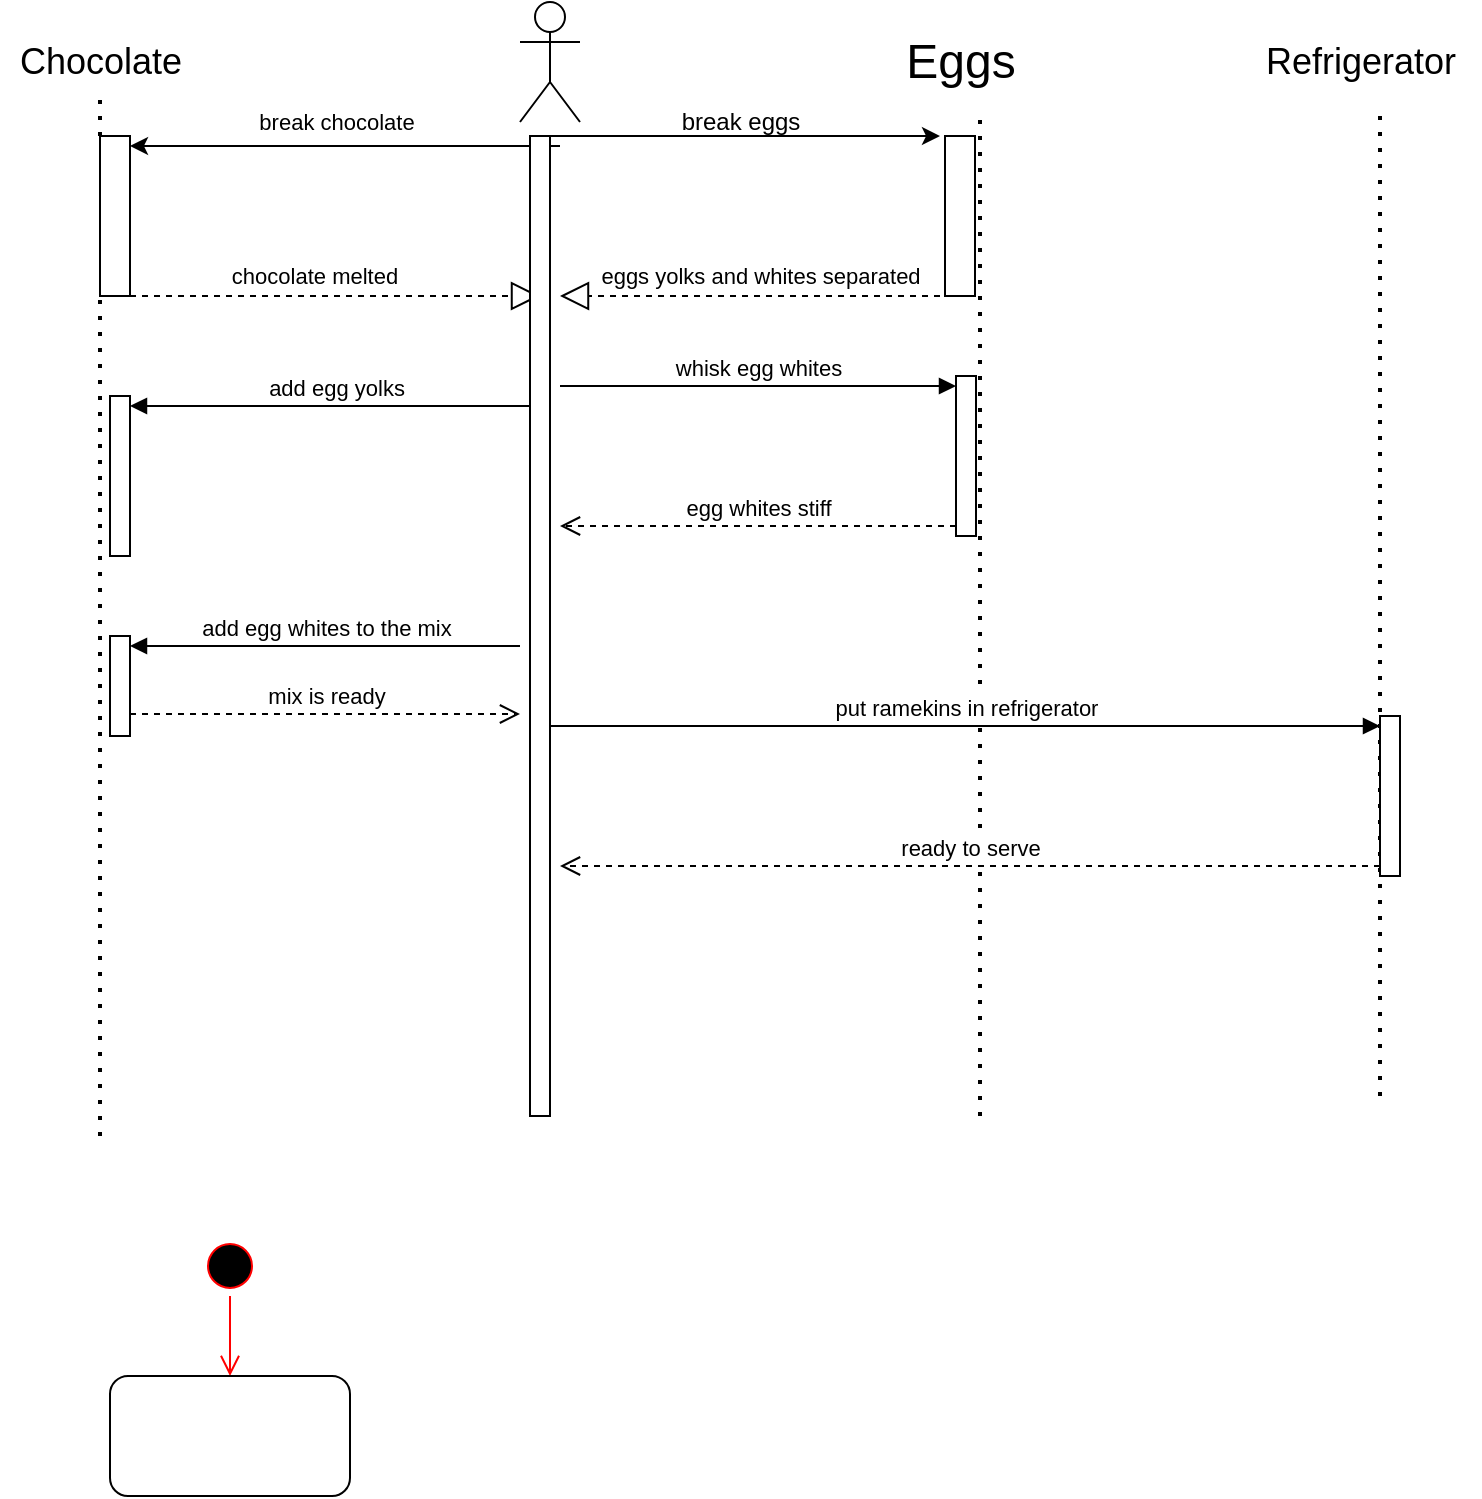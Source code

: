 <mxfile version="28.1.2">
  <diagram name="Page-1" id="13uJXcS3f1DJ-MSlAw2y">
    <mxGraphModel dx="1425" dy="916" grid="1" gridSize="10" guides="1" tooltips="1" connect="1" arrows="1" fold="1" page="1" pageScale="1" pageWidth="827" pageHeight="1169" math="0" shadow="0">
      <root>
        <mxCell id="0" />
        <mxCell id="1" parent="0" />
        <mxCell id="l150wmNKyCZO7CX6cOHq-1" value="" style="endArrow=none;dashed=1;html=1;dashPattern=1 3;strokeWidth=2;rounded=0;" edge="1" parent="1" source="l150wmNKyCZO7CX6cOHq-6">
          <mxGeometry width="50" height="50" relative="1" as="geometry">
            <mxPoint x="120" y="440" as="sourcePoint" />
            <mxPoint x="120" y="80" as="targetPoint" />
          </mxGeometry>
        </mxCell>
        <mxCell id="l150wmNKyCZO7CX6cOHq-2" value="&lt;font style=&quot;font-size: 18px;&quot;&gt;Chocolate&lt;/font&gt;" style="text;html=1;align=center;verticalAlign=middle;resizable=0;points=[];autosize=1;strokeColor=none;fillColor=none;" vertex="1" parent="1">
          <mxGeometry x="70" y="43" width="100" height="40" as="geometry" />
        </mxCell>
        <mxCell id="l150wmNKyCZO7CX6cOHq-3" value="" style="endArrow=none;dashed=1;html=1;dashPattern=1 3;strokeWidth=2;rounded=0;" edge="1" parent="1">
          <mxGeometry width="50" height="50" relative="1" as="geometry">
            <mxPoint x="560" y="590" as="sourcePoint" />
            <mxPoint x="560" y="90" as="targetPoint" />
          </mxGeometry>
        </mxCell>
        <mxCell id="l150wmNKyCZO7CX6cOHq-4" value="&lt;font style=&quot;font-size: 24px;&quot;&gt;Eggs&lt;/font&gt;" style="text;html=1;align=center;verticalAlign=middle;resizable=0;points=[];autosize=1;strokeColor=none;fillColor=none;" vertex="1" parent="1">
          <mxGeometry x="510" y="43" width="80" height="40" as="geometry" />
        </mxCell>
        <mxCell id="l150wmNKyCZO7CX6cOHq-5" value="" style="endArrow=none;dashed=1;html=1;dashPattern=1 3;strokeWidth=2;rounded=0;" edge="1" parent="1" target="l150wmNKyCZO7CX6cOHq-6">
          <mxGeometry width="50" height="50" relative="1" as="geometry">
            <mxPoint x="120" y="600" as="sourcePoint" />
            <mxPoint x="120" y="80" as="targetPoint" />
          </mxGeometry>
        </mxCell>
        <mxCell id="l150wmNKyCZO7CX6cOHq-6" value="" style="html=1;points=[[0,0,0,0,5],[0,1,0,0,-5],[1,0,0,0,5],[1,1,0,0,-5]];perimeter=orthogonalPerimeter;outlineConnect=0;targetShapes=umlLifeline;portConstraint=eastwest;newEdgeStyle={&quot;curved&quot;:0,&quot;rounded&quot;:0};" vertex="1" parent="1">
          <mxGeometry x="120" y="100" width="15" height="80" as="geometry" />
        </mxCell>
        <mxCell id="l150wmNKyCZO7CX6cOHq-9" value="" style="shape=umlActor;verticalLabelPosition=bottom;verticalAlign=top;html=1;outlineConnect=0;" vertex="1" parent="1">
          <mxGeometry x="330" y="33" width="30" height="60" as="geometry" />
        </mxCell>
        <mxCell id="l150wmNKyCZO7CX6cOHq-10" value="" style="endArrow=none;dashed=1;html=1;dashPattern=1 3;strokeWidth=2;rounded=0;" edge="1" parent="1" source="l150wmNKyCZO7CX6cOHq-27">
          <mxGeometry width="50" height="50" relative="1" as="geometry">
            <mxPoint x="344.5" y="440" as="sourcePoint" />
            <mxPoint x="344.5" y="100" as="targetPoint" />
          </mxGeometry>
        </mxCell>
        <mxCell id="l150wmNKyCZO7CX6cOHq-11" value="" style="endArrow=classic;html=1;rounded=0;entryX=1;entryY=0;entryDx=0;entryDy=5;entryPerimeter=0;" edge="1" parent="1" target="l150wmNKyCZO7CX6cOHq-6">
          <mxGeometry width="50" height="50" relative="1" as="geometry">
            <mxPoint x="350" y="105" as="sourcePoint" />
            <mxPoint x="310" y="110" as="targetPoint" />
          </mxGeometry>
        </mxCell>
        <mxCell id="l150wmNKyCZO7CX6cOHq-19" value="break chocolate" style="edgeLabel;html=1;align=center;verticalAlign=middle;resizable=0;points=[];" vertex="1" connectable="0" parent="l150wmNKyCZO7CX6cOHq-11">
          <mxGeometry x="-0.009" y="-4" relative="1" as="geometry">
            <mxPoint x="-6" y="-8" as="offset" />
          </mxGeometry>
        </mxCell>
        <mxCell id="l150wmNKyCZO7CX6cOHq-12" value="" style="endArrow=block;dashed=1;endFill=0;endSize=12;html=1;rounded=0;" edge="1" parent="1" source="l150wmNKyCZO7CX6cOHq-6">
          <mxGeometry width="160" relative="1" as="geometry">
            <mxPoint x="180" y="180" as="sourcePoint" />
            <mxPoint x="340" y="180" as="targetPoint" />
          </mxGeometry>
        </mxCell>
        <mxCell id="l150wmNKyCZO7CX6cOHq-13" value="chocolate melted" style="edgeLabel;html=1;align=center;verticalAlign=middle;resizable=0;points=[];" vertex="1" connectable="0" parent="l150wmNKyCZO7CX6cOHq-12">
          <mxGeometry x="-0.23" y="4" relative="1" as="geometry">
            <mxPoint x="13" y="-6" as="offset" />
          </mxGeometry>
        </mxCell>
        <mxCell id="l150wmNKyCZO7CX6cOHq-14" value="" style="html=1;points=[[0,0,0,0,5],[0,1,0,0,-5],[1,0,0,0,5],[1,1,0,0,-5]];perimeter=orthogonalPerimeter;outlineConnect=0;targetShapes=umlLifeline;portConstraint=eastwest;newEdgeStyle={&quot;curved&quot;:0,&quot;rounded&quot;:0};" vertex="1" parent="1">
          <mxGeometry x="542.5" y="100" width="15" height="80" as="geometry" />
        </mxCell>
        <mxCell id="l150wmNKyCZO7CX6cOHq-15" value="" style="endArrow=classic;html=1;rounded=0;" edge="1" parent="1">
          <mxGeometry width="50" height="50" relative="1" as="geometry">
            <mxPoint x="340" y="100" as="sourcePoint" />
            <mxPoint x="540" y="100" as="targetPoint" />
          </mxGeometry>
        </mxCell>
        <mxCell id="l150wmNKyCZO7CX6cOHq-16" value="" style="html=1;points=[[0,0,0,0,5],[0,1,0,0,-5],[1,0,0,0,5],[1,1,0,0,-5]];perimeter=orthogonalPerimeter;outlineConnect=0;targetShapes=umlLifeline;portConstraint=eastwest;newEdgeStyle={&quot;curved&quot;:0,&quot;rounded&quot;:0};" vertex="1" parent="1">
          <mxGeometry x="125" y="230" width="10" height="80" as="geometry" />
        </mxCell>
        <mxCell id="l150wmNKyCZO7CX6cOHq-17" value="add egg yolks" style="html=1;verticalAlign=bottom;endArrow=block;curved=0;rounded=0;entryX=1;entryY=0;entryDx=0;entryDy=5;" edge="1" target="l150wmNKyCZO7CX6cOHq-16" parent="1">
          <mxGeometry relative="1" as="geometry">
            <mxPoint x="340" y="235" as="sourcePoint" />
          </mxGeometry>
        </mxCell>
        <mxCell id="l150wmNKyCZO7CX6cOHq-20" value="break eggs" style="text;html=1;align=center;verticalAlign=middle;resizable=0;points=[];autosize=1;strokeColor=none;fillColor=none;" vertex="1" parent="1">
          <mxGeometry x="400" y="78" width="80" height="30" as="geometry" />
        </mxCell>
        <mxCell id="l150wmNKyCZO7CX6cOHq-21" value="" style="endArrow=block;dashed=1;endFill=0;endSize=12;html=1;rounded=0;" edge="1" parent="1">
          <mxGeometry width="160" relative="1" as="geometry">
            <mxPoint x="540" y="180" as="sourcePoint" />
            <mxPoint x="350" y="180" as="targetPoint" />
          </mxGeometry>
        </mxCell>
        <mxCell id="l150wmNKyCZO7CX6cOHq-22" value="eggs yolks and whites separated" style="edgeLabel;html=1;align=center;verticalAlign=middle;resizable=0;points=[];" vertex="1" connectable="0" parent="l150wmNKyCZO7CX6cOHq-21">
          <mxGeometry y="-2" relative="1" as="geometry">
            <mxPoint x="5" y="-8" as="offset" />
          </mxGeometry>
        </mxCell>
        <mxCell id="l150wmNKyCZO7CX6cOHq-23" value="" style="html=1;points=[[0,0,0,0,5],[0,1,0,0,-5],[1,0,0,0,5],[1,1,0,0,-5]];perimeter=orthogonalPerimeter;outlineConnect=0;targetShapes=umlLifeline;portConstraint=eastwest;newEdgeStyle={&quot;curved&quot;:0,&quot;rounded&quot;:0};" vertex="1" parent="1">
          <mxGeometry x="548" y="220" width="10" height="80" as="geometry" />
        </mxCell>
        <mxCell id="l150wmNKyCZO7CX6cOHq-24" value="whisk egg whites" style="html=1;verticalAlign=bottom;endArrow=block;curved=0;rounded=0;entryX=0;entryY=0;entryDx=0;entryDy=5;" edge="1" target="l150wmNKyCZO7CX6cOHq-23" parent="1">
          <mxGeometry relative="1" as="geometry">
            <mxPoint x="350" y="225" as="sourcePoint" />
          </mxGeometry>
        </mxCell>
        <mxCell id="l150wmNKyCZO7CX6cOHq-25" value="egg whites stiff" style="html=1;verticalAlign=bottom;endArrow=open;dashed=1;endSize=8;curved=0;rounded=0;exitX=0;exitY=1;exitDx=0;exitDy=-5;" edge="1" source="l150wmNKyCZO7CX6cOHq-23" parent="1">
          <mxGeometry relative="1" as="geometry">
            <mxPoint x="350" y="295" as="targetPoint" />
          </mxGeometry>
        </mxCell>
        <mxCell id="l150wmNKyCZO7CX6cOHq-26" value="" style="endArrow=none;dashed=1;html=1;dashPattern=1 3;strokeWidth=2;rounded=0;" edge="1" parent="1" target="l150wmNKyCZO7CX6cOHq-27">
          <mxGeometry width="50" height="50" relative="1" as="geometry">
            <mxPoint x="344.5" y="440" as="sourcePoint" />
            <mxPoint x="344.5" y="100" as="targetPoint" />
          </mxGeometry>
        </mxCell>
        <mxCell id="l150wmNKyCZO7CX6cOHq-27" value="" style="html=1;points=[[0,0,0,0,5],[0,1,0,0,-5],[1,0,0,0,5],[1,1,0,0,-5]];perimeter=orthogonalPerimeter;outlineConnect=0;targetShapes=umlLifeline;portConstraint=eastwest;newEdgeStyle={&quot;curved&quot;:0,&quot;rounded&quot;:0};" vertex="1" parent="1">
          <mxGeometry x="335" y="100" width="10" height="490" as="geometry" />
        </mxCell>
        <mxCell id="l150wmNKyCZO7CX6cOHq-28" value="" style="html=1;points=[[0,0,0,0,5],[0,1,0,0,-5],[1,0,0,0,5],[1,1,0,0,-5]];perimeter=orthogonalPerimeter;outlineConnect=0;targetShapes=umlLifeline;portConstraint=eastwest;newEdgeStyle={&quot;curved&quot;:0,&quot;rounded&quot;:0};" vertex="1" parent="1">
          <mxGeometry x="125" y="350" width="10" height="50" as="geometry" />
        </mxCell>
        <mxCell id="l150wmNKyCZO7CX6cOHq-29" value="add egg whites to the mix" style="html=1;verticalAlign=bottom;endArrow=block;curved=0;rounded=0;entryX=1;entryY=0;entryDx=0;entryDy=5;" edge="1" target="l150wmNKyCZO7CX6cOHq-28" parent="1">
          <mxGeometry relative="1" as="geometry">
            <mxPoint x="330" y="355" as="sourcePoint" />
          </mxGeometry>
        </mxCell>
        <mxCell id="l150wmNKyCZO7CX6cOHq-36" value="&lt;font style=&quot;font-size: 18px;&quot;&gt;Refrigerator&lt;/font&gt;" style="text;html=1;align=center;verticalAlign=middle;resizable=0;points=[];autosize=1;strokeColor=none;fillColor=none;" vertex="1" parent="1">
          <mxGeometry x="690" y="43" width="120" height="40" as="geometry" />
        </mxCell>
        <mxCell id="l150wmNKyCZO7CX6cOHq-37" value="" style="endArrow=none;dashed=1;html=1;dashPattern=1 3;strokeWidth=2;rounded=0;" edge="1" parent="1">
          <mxGeometry width="50" height="50" relative="1" as="geometry">
            <mxPoint x="760" y="580" as="sourcePoint" />
            <mxPoint x="760" y="90" as="targetPoint" />
          </mxGeometry>
        </mxCell>
        <mxCell id="l150wmNKyCZO7CX6cOHq-38" value="" style="html=1;points=[[0,0,0,0,5],[0,1,0,0,-5],[1,0,0,0,5],[1,1,0,0,-5]];perimeter=orthogonalPerimeter;outlineConnect=0;targetShapes=umlLifeline;portConstraint=eastwest;newEdgeStyle={&quot;curved&quot;:0,&quot;rounded&quot;:0};" vertex="1" parent="1">
          <mxGeometry x="760" y="390" width="10" height="80" as="geometry" />
        </mxCell>
        <mxCell id="l150wmNKyCZO7CX6cOHq-39" value="put ramekins in refrigerator" style="html=1;verticalAlign=bottom;endArrow=block;curved=0;rounded=0;entryX=0;entryY=0;entryDx=0;entryDy=5;" edge="1" target="l150wmNKyCZO7CX6cOHq-38" parent="1" source="l150wmNKyCZO7CX6cOHq-27">
          <mxGeometry relative="1" as="geometry">
            <mxPoint x="690" y="395" as="sourcePoint" />
          </mxGeometry>
        </mxCell>
        <mxCell id="l150wmNKyCZO7CX6cOHq-40" value="ready to serve" style="html=1;verticalAlign=bottom;endArrow=open;dashed=1;endSize=8;curved=0;rounded=0;exitX=0;exitY=1;exitDx=0;exitDy=-5;" edge="1" source="l150wmNKyCZO7CX6cOHq-38" parent="1">
          <mxGeometry relative="1" as="geometry">
            <mxPoint x="350" y="465" as="targetPoint" />
          </mxGeometry>
        </mxCell>
        <mxCell id="l150wmNKyCZO7CX6cOHq-46" value="mix is ready" style="html=1;verticalAlign=bottom;endArrow=open;dashed=1;endSize=8;curved=0;rounded=0;" edge="1" parent="1">
          <mxGeometry relative="1" as="geometry">
            <mxPoint x="330" y="389" as="targetPoint" />
            <mxPoint x="135" y="389" as="sourcePoint" />
          </mxGeometry>
        </mxCell>
        <mxCell id="l150wmNKyCZO7CX6cOHq-48" value="" style="ellipse;html=1;shape=startState;fillColor=#000000;strokeColor=#ff0000;" vertex="1" parent="1">
          <mxGeometry x="170" y="650" width="30" height="30" as="geometry" />
        </mxCell>
        <mxCell id="l150wmNKyCZO7CX6cOHq-49" value="" style="edgeStyle=orthogonalEdgeStyle;html=1;verticalAlign=bottom;endArrow=open;endSize=8;strokeColor=#ff0000;rounded=0;" edge="1" source="l150wmNKyCZO7CX6cOHq-48" parent="1">
          <mxGeometry relative="1" as="geometry">
            <mxPoint x="185" y="720" as="targetPoint" />
          </mxGeometry>
        </mxCell>
        <mxCell id="l150wmNKyCZO7CX6cOHq-58" value="" style="rounded=1;whiteSpace=wrap;html=1;" vertex="1" parent="1">
          <mxGeometry x="125" y="720" width="120" height="60" as="geometry" />
        </mxCell>
      </root>
    </mxGraphModel>
  </diagram>
</mxfile>
